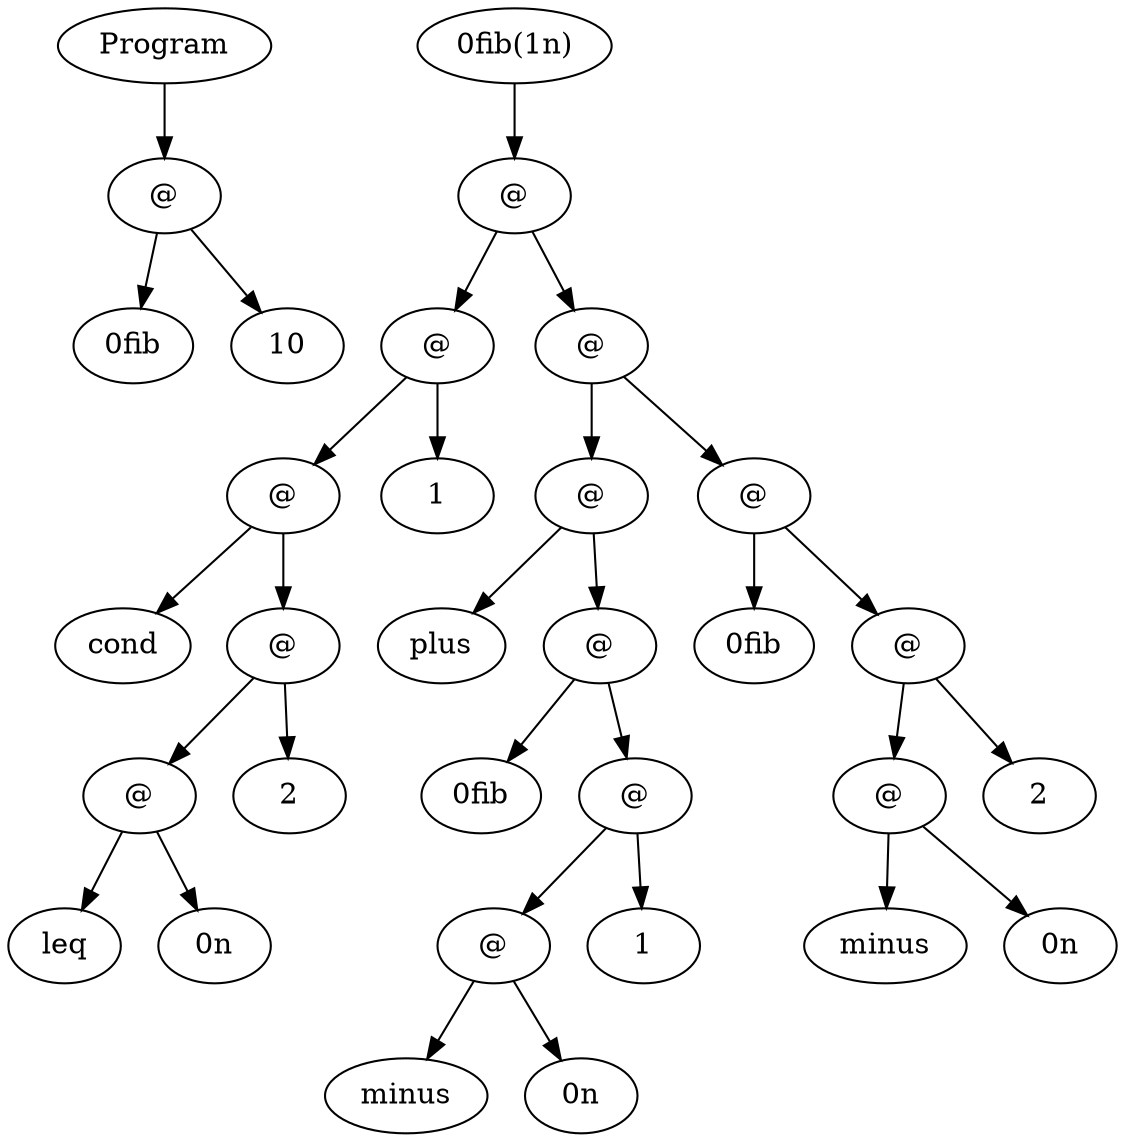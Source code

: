 digraph ParseTree {
  node1 [label="Program"];
  node2 [label="@"];
  node3 [label="0fib"];
  node4 [label="10"];
  node2 -> node3;
  node2 -> node4;
  node1 -> node2;
  node5 [label="0fib(1n)"];
  node6 [label="@"];
  node7 [label="@"];
  node8 [label="@"];
  node9 [label="cond"];
  node10 [label="@"];
  node11 [label="@"];
  node12 [label="leq"];
  node13 [label="0n"];
  node11 -> node12;
  node11 -> node13;
  node14 [label="2"];
  node10 -> node11;
  node10 -> node14;
  node8 -> node9;
  node8 -> node10;
  node15 [label="1"];
  node7 -> node8;
  node7 -> node15;
  node16 [label="@"];
  node17 [label="@"];
  node18 [label="plus"];
  node19 [label="@"];
  node20 [label="0fib"];
  node21 [label="@"];
  node22 [label="@"];
  node23 [label="minus"];
  node24 [label="0n"];
  node22 -> node23;
  node22 -> node24;
  node25 [label="1"];
  node21 -> node22;
  node21 -> node25;
  node19 -> node20;
  node19 -> node21;
  node17 -> node18;
  node17 -> node19;
  node26 [label="@"];
  node27 [label="0fib"];
  node28 [label="@"];
  node29 [label="@"];
  node30 [label="minus"];
  node31 [label="0n"];
  node29 -> node30;
  node29 -> node31;
  node32 [label="2"];
  node28 -> node29;
  node28 -> node32;
  node26 -> node27;
  node26 -> node28;
  node16 -> node17;
  node16 -> node26;
  node6 -> node7;
  node6 -> node16;
  node5 -> node6;
}
